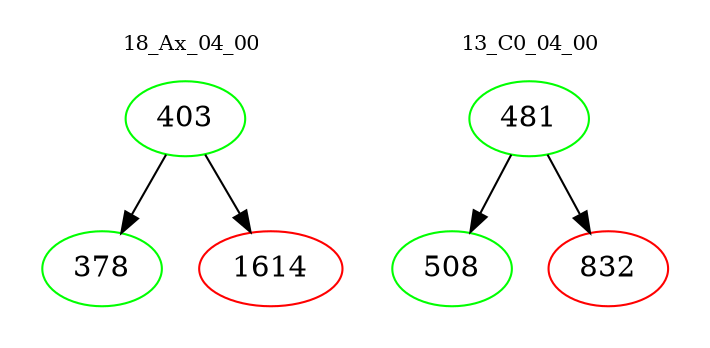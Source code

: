digraph{
subgraph cluster_0 {
color = white
label = "18_Ax_04_00";
fontsize=10;
T0_403 [label="403", color="green"]
T0_403 -> T0_378 [color="black"]
T0_378 [label="378", color="green"]
T0_403 -> T0_1614 [color="black"]
T0_1614 [label="1614", color="red"]
}
subgraph cluster_1 {
color = white
label = "13_C0_04_00";
fontsize=10;
T1_481 [label="481", color="green"]
T1_481 -> T1_508 [color="black"]
T1_508 [label="508", color="green"]
T1_481 -> T1_832 [color="black"]
T1_832 [label="832", color="red"]
}
}
